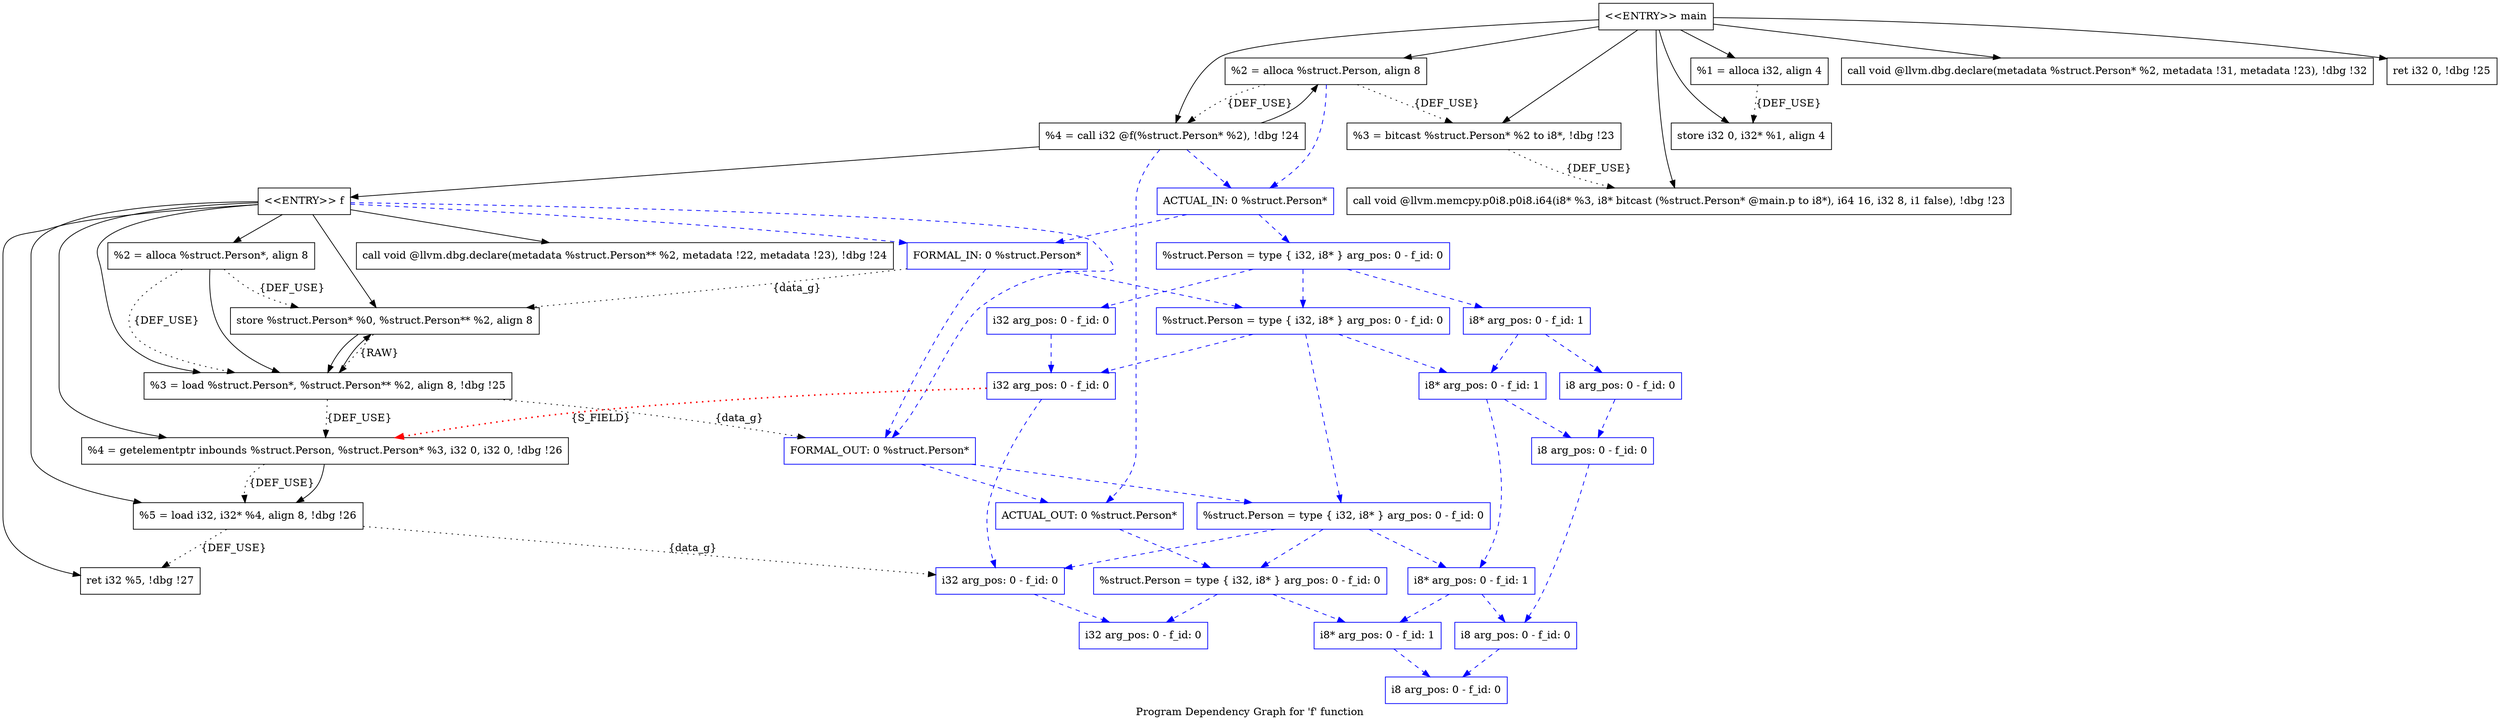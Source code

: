 digraph "Program Dependency Graph for 'f' function" {
	label="Program Dependency Graph for 'f' function";
graph [ splines=true ]
	Node0x7f934f815f90 [shape=record,label="{  %2 = alloca %struct.Person*, align 8}"];
	Node0x7f934f815f90 -> Node0x7f934f8166b0[style=dotted,label = "{DEF_USE}" ];
	Node0x7f934f815f90 -> Node0x7f934f816700[style=dotted,label = "{DEF_USE}" ];
	Node0x7f934f815f90 -> Node0x7f934f816700;
	Node0x7f934f8166b0 [shape=record,label="{  store %struct.Person* %0, %struct.Person** %2, align 8}"];
	Node0x7f934f8166b0 -> Node0x7f934f816700[style=dotted,label = "{RAW} "];
	Node0x7f934f8166b0 -> Node0x7f934f816700;
	Node0x7f934f816700 [shape=record,label="{  %3 = load %struct.Person*, %struct.Person** %2, align 8, !dbg !25}"];
	Node0x7f934f816700 -> Node0x7f934f815f60[style=dotted,label = "{DEF_USE}" ];
	Node0x7f934f816700 -> Node0x7f934f8166b0;
	Node0x7f934f816700 -> Node0x7f934f817410[style=dotted, label = "{data_g}"];
	Node0x7f934f815f60 [shape=record,label="{  %4 = getelementptr inbounds %struct.Person, %struct.Person* %3, i32 0, i32 0, !dbg !26}"];
	Node0x7f934f815f60 -> Node0x7f934f8163d0[style=dotted,label = "{DEF_USE}" ];
	Node0x7f934f815f60 -> Node0x7f934f8163d0;
	Node0x7f934f8163d0 [shape=record,label="{  %5 = load i32, i32* %4, align 8, !dbg !26}"];
	Node0x7f934f8163d0 -> Node0x7f934f816770[style=dotted,label = "{DEF_USE}" ];
	Node0x7f934f8163d0 -> Node0x7f934f8174b0[style=dotted, label = "{data_g}"];
	Node0x7f934f816770 [shape=record,label="{  ret i32 %5, !dbg !27}"];
	Node0x7f934f8164e0 [shape=record,label="{\<\<ENTRY\>\> f}"];
	Node0x7f934f8164e0 -> Node0x7f934f815f90;
	Node0x7f934f8164e0 -> Node0x7f934f8166b0;
	Node0x7f934f8164e0 -> Node0x7f934f816870;
	Node0x7f934f8164e0 -> Node0x7f934f816700;
	Node0x7f934f8164e0 -> Node0x7f934f815f60;
	Node0x7f934f8164e0 -> Node0x7f934f8163d0;
	Node0x7f934f8164e0 -> Node0x7f934f816770;
	Node0x7f934f8164e0 -> Node0x7f934f8172b0[style=dashed, color="blue"];
	Node0x7f934f8164e0 -> Node0x7f934f817410[style=dashed, color="blue"];
	Node0x7f934f816870 [shape=record,label="{  call void @llvm.dbg.declare(metadata %struct.Person** %2, metadata !22, metadata !23), !dbg !24}"];
	Node0x7f934f816ac0 [shape=record,color="blue",label="{i32 arg_pos: 0 - f_id: 0}"];
	Node0x7f934f816ac0 -> Node0x7f934f815f60[style=dotted, label="{S_FIELD}", color="red", penwidth="2.0"];
	Node0x7f934f816ac0 -> Node0x7f934f8174b0[style=dashed, color="blue"];
	Node0x7f934f8172b0 [shape=record,color="blue",label="{FORMAL_IN: 0 %struct.Person*}"];
	Node0x7f934f8172b0 -> Node0x7f934f817300[style=dashed, color="blue"];
	Node0x7f934f8172b0 -> Node0x7f934f817410[style=dashed, color="blue"];
	Node0x7f934f8172b0 -> Node0x7f934f8166b0[style=dotted, label = "{data_g}"];
	Node0x7f934f817300 [shape=record,color="blue",label="{%struct.Person = type \{ i32, i8* \} arg_pos: 0 - f_id: 0}"];
	Node0x7f934f817300 -> Node0x7f934f816ac0[style=dashed, color="blue"];
	Node0x7f934f817300 -> Node0x7f934f817350[style=dashed, color="blue"];
	Node0x7f934f817300 -> Node0x7f934f817460[style=dashed, color="blue"];
	Node0x7f934f817350 [shape=record,color="blue",label="{i8* arg_pos: 0 - f_id: 1}"];
	Node0x7f934f817350 -> Node0x7f934f8173c0[style=dashed, color="blue"];
	Node0x7f934f817350 -> Node0x7f934f817510[style=dashed, color="blue"];
	Node0x7f934f8173c0 [shape=record,color="blue",label="{i8 arg_pos: 0 - f_id: 0}"];
	Node0x7f934f8173c0 -> Node0x7f934f816b80[style=dashed, color="blue"];
	Node0x7f934f817410 [shape=record,color="blue",label="{FORMAL_OUT: 0 %struct.Person*}"];
	Node0x7f934f817410 -> Node0x7f934f817460[style=dashed, color="blue"];
	Node0x7f934f817410 -> Node0x7f934f8194e0[style=dashed, color="blue"];
	Node0x7f934f817460 [shape=record,color="blue",label="{%struct.Person = type \{ i32, i8* \} arg_pos: 0 - f_id: 0}"];
	Node0x7f934f817460 -> Node0x7f934f8174b0[style=dashed, color="blue"];
	Node0x7f934f817460 -> Node0x7f934f817510[style=dashed, color="blue"];
	Node0x7f934f817460 -> Node0x7f934f817560[style=dashed, color="blue"];
	Node0x7f934f8174b0 [shape=record,color="blue",label="{i32 arg_pos: 0 - f_id: 0}"];
	Node0x7f934f8174b0 -> Node0x7f934f8175c0[style=dashed, color="blue"];
	Node0x7f934f817510 [shape=record,color="blue",label="{i8* arg_pos: 0 - f_id: 1}"];
	Node0x7f934f817510 -> Node0x7f934f816b80[style=dashed, color="blue"];
	Node0x7f934f817510 -> Node0x7f934f817620[style=dashed, color="blue"];
	Node0x7f934f816b80 [shape=record,color="blue",label="{i8 arg_pos: 0 - f_id: 0}"];
	Node0x7f934f816b80 -> Node0x7f934f819760[style=dashed, color="blue"];
	Node0x7f934f817840 [shape=record,label="{  %1 = alloca i32, align 4}"];
	Node0x7f934f817840 -> Node0x7f934f817860[style=dotted,label = "{DEF_USE}" ];
	Node0x7f934f817860 [shape=record,label="{  store i32 0, i32* %1, align 4}"];
	Node0x7f934f8180b0 [shape=record,label="{  %2 = alloca %struct.Person, align 8}"];
	Node0x7f934f8180b0 -> Node0x7f934f818100[style=dotted,label = "{DEF_USE}" ];
	Node0x7f934f8180b0 -> Node0x7f934f818150[style=dotted,label = "{DEF_USE}" ];
	Node0x7f934f8180b0 -> Node0x7f934f8192f0[style=dashed, color="blue"];
	Node0x7f934f818100 [shape=record,label="{  %3 = bitcast %struct.Person* %2 to i8*, !dbg !23}"];
	Node0x7f934f818100 -> Node0x7f934f818090[style=dotted,label = "{DEF_USE}" ];
	Node0x7f934f818150 [shape=record,label="{  %4 = call i32 @f(%struct.Person* %2), !dbg !24}"];
	Node0x7f934f818150 -> Node0x7f934f8180b0;
	Node0x7f934f818150 -> Node0x7f934f8164e0;
	Node0x7f934f818150 -> Node0x7f934f8192f0[style=dashed, color="blue"];
	Node0x7f934f818150 -> Node0x7f934f8194e0[style=dashed, color="blue"];
	Node0x7f934f818090 [shape=record,label="{  call void @llvm.memcpy.p0i8.p0i8.i64(i8* %3, i8* bitcast (%struct.Person* @main.p to i8*), i64 16, i32 8, i1 false), !dbg !23}"];
	Node0x7f934f818210 [shape=record,label="{\<\<ENTRY\>\> main}"];
	Node0x7f934f818210 -> Node0x7f934f817840;
	Node0x7f934f818210 -> Node0x7f934f8180b0;
	Node0x7f934f818210 -> Node0x7f934f817860;
	Node0x7f934f818210 -> Node0x7f934f818260;
	Node0x7f934f818210 -> Node0x7f934f818100;
	Node0x7f934f818210 -> Node0x7f934f818090;
	Node0x7f934f818210 -> Node0x7f934f818150;
	Node0x7f934f818210 -> Node0x7f934f818370;
	Node0x7f934f818260 [shape=record,label="{  call void @llvm.dbg.declare(metadata %struct.Person* %2, metadata !31, metadata !23), !dbg !32}"];
	Node0x7f934f818370 [shape=record,label="{  ret i32 0, !dbg !25}"];
	Node0x7f934f8192f0 [shape=record,color="blue",label="{ACTUAL_IN: 0 %struct.Person*}"];
	Node0x7f934f8192f0 -> Node0x7f934f8181a0[style=dashed, color="blue"];
	Node0x7f934f8192f0 -> Node0x7f934f8172b0[style=dashed, color="blue"];
	Node0x7f934f8181a0 [shape=record,color="blue",label="{%struct.Person = type \{ i32, i8* \} arg_pos: 0 - f_id: 0}"];
	Node0x7f934f8181a0 -> Node0x7f934f8193c0[style=dashed, color="blue"];
	Node0x7f934f8181a0 -> Node0x7f934f819420[style=dashed, color="blue"];
	Node0x7f934f8181a0 -> Node0x7f934f817300[style=dashed, color="blue"];
	Node0x7f934f8193c0 [shape=record,color="blue",label="{i32 arg_pos: 0 - f_id: 0}"];
	Node0x7f934f8193c0 -> Node0x7f934f816ac0[style=dashed, color="blue"];
	Node0x7f934f819420 [shape=record,color="blue",label="{i8* arg_pos: 0 - f_id: 1}"];
	Node0x7f934f819420 -> Node0x7f934f819490[style=dashed, color="blue"];
	Node0x7f934f819420 -> Node0x7f934f817350[style=dashed, color="blue"];
	Node0x7f934f819490 [shape=record,color="blue",label="{i8 arg_pos: 0 - f_id: 0}"];
	Node0x7f934f819490 -> Node0x7f934f8173c0[style=dashed, color="blue"];
	Node0x7f934f8194e0 [shape=record,color="blue",label="{ACTUAL_OUT: 0 %struct.Person*}"];
	Node0x7f934f8194e0 -> Node0x7f934f817560[style=dashed, color="blue"];
	Node0x7f934f817560 [shape=record,color="blue",label="{%struct.Person = type \{ i32, i8* \} arg_pos: 0 - f_id: 0}"];
	Node0x7f934f817560 -> Node0x7f934f8175c0[style=dashed, color="blue"];
	Node0x7f934f817560 -> Node0x7f934f817620[style=dashed, color="blue"];
	Node0x7f934f8175c0 [shape=record,color="blue",label="{i32 arg_pos: 0 - f_id: 0}"];
	Node0x7f934f817620 [shape=record,color="blue",label="{i8* arg_pos: 0 - f_id: 1}"];
	Node0x7f934f817620 -> Node0x7f934f819760[style=dashed, color="blue"];
	Node0x7f934f819760 [shape=record,color="blue",label="{i8 arg_pos: 0 - f_id: 0}"];
}
